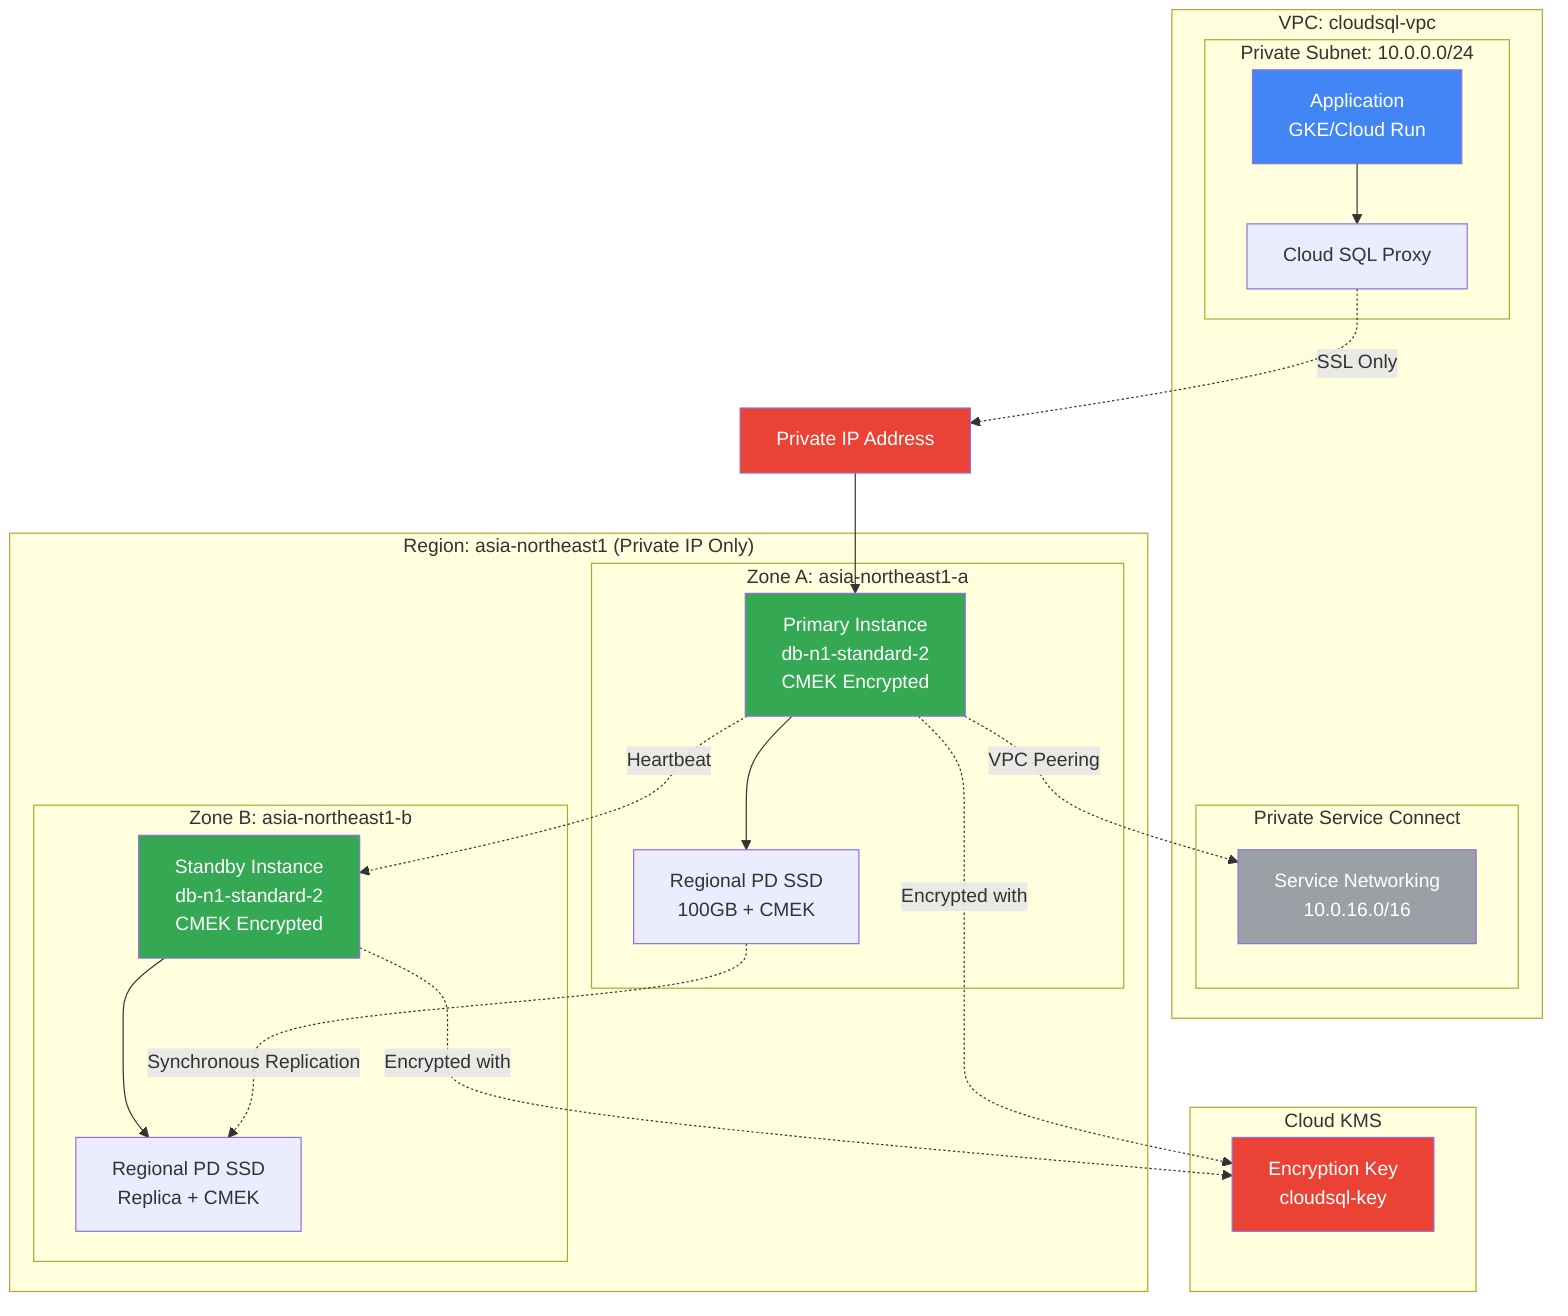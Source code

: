 graph TB
    subgraph "VPC: cloudsql-vpc"
        subgraph "Private Subnet: 10.0.0.0/24"
            App[Application<br/>GKE/Cloud Run]
            Proxy[Cloud SQL Proxy]
        end
        
        subgraph "Private Service Connect"
            PSC[Service Networking<br/>10.0.16.0/16]
        end
    end
    
    subgraph "Region: asia-northeast1 (Private IP Only)"
        subgraph "Zone A: asia-northeast1-a"
            Primary[Primary Instance<br/>db-n1-standard-2<br/>CMEK Encrypted]
            PrimaryDisk[Regional PD SSD<br/>100GB + CMEK]
            Primary --> PrimaryDisk
        end
        
        subgraph "Zone B: asia-northeast1-b"
            Standby[Standby Instance<br/>db-n1-standard-2<br/>CMEK Encrypted]
            StandbyDisk[Regional PD SSD<br/>Replica + CMEK]
            Standby --> StandbyDisk
        end
    end
    
    subgraph "Cloud KMS"
        KMS[Encryption Key<br/>cloudsql-key]
    end
    
    App --> Proxy
    Proxy -.->|SSL Only| VIP[Private IP Address]
    VIP --> Primary
    Primary -.->|VPC Peering| PSC
    
    PrimaryDisk -.->|Synchronous Replication| StandbyDisk
    Primary -.->|Heartbeat| Standby
    
    Primary -.->|Encrypted with| KMS
    Standby -.->|Encrypted with| KMS
    
    style App fill:#4285f4,color:#fff
    style Primary fill:#34a853,color:#fff
    style Standby fill:#34a853,color:#fff
    style VIP fill:#ea4335,color:#fff
    style KMS fill:#ea4335,color:#fff
    style PSC fill:#9aa0a6,color:#fff